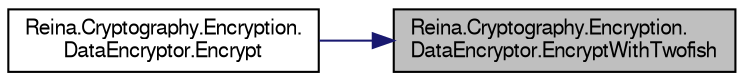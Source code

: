 digraph "Reina.Cryptography.Encryption.DataEncryptor.EncryptWithTwofish"
{
 // LATEX_PDF_SIZE
  edge [fontname="FreeSans",fontsize="10",labelfontname="FreeSans",labelfontsize="10"];
  node [fontname="FreeSans",fontsize="10",shape=record];
  rankdir="RL";
  Node1 [label="Reina.Cryptography.Encryption.\lDataEncryptor.EncryptWithTwofish",height=0.2,width=0.4,color="black", fillcolor="grey75", style="filled", fontcolor="black",tooltip="Encrypts the data using the Twofish algorithm in CBC mode with PKCS7 padding."];
  Node1 -> Node2 [dir="back",color="midnightblue",fontsize="10",style="solid",fontname="FreeSans"];
  Node2 [label="Reina.Cryptography.Encryption.\lDataEncryptor.Encrypt",height=0.2,width=0.4,color="black", fillcolor="white", style="filled",URL="$class_reina_1_1_cryptography_1_1_encryption_1_1_data_encryptor.html#aa879e943041efe4eb31a461aef88e3fd",tooltip="Encrypts the specified plaintext data using a layered approach with Twofish, Serpent,..."];
}
